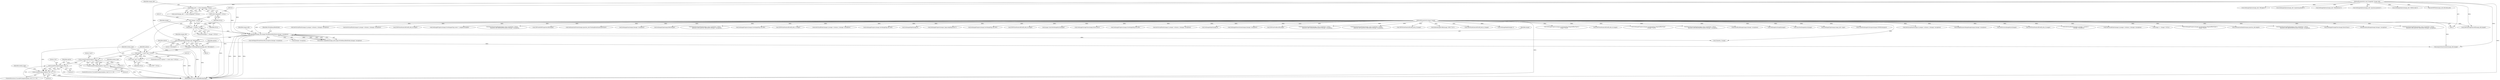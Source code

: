 digraph "0_ImageMagick6_3c53413eb544cc567309b4c86485eae43e956112@pointer" {
"1000221" [label="(Call,LocaleNCompare(option,\"msb\",3))"];
"1000213" [label="(Call,option != (const char *) NULL)"];
"1000207" [label="(Call,option=GetImageOption(image_info,\"tiff:endian\"))"];
"1000209" [label="(Call,GetImageOption(image_info,\"tiff:endian\"))"];
"1000182" [label="(Call,OpenBlob(image_info,image,WriteBinaryBlobMode,&image->exception))"];
"1000142" [label="(Call,image_info != (const ImageInfo *) NULL)"];
"1000118" [label="(MethodParameterIn,const ImageInfo *image_info)"];
"1000144" [label="(Call,(const ImageInfo *) NULL)"];
"1000154" [label="(Call,image != (Image *) NULL)"];
"1000119" [label="(MethodParameterIn,Image *image)"];
"1000156" [label="(Call,(Image *) NULL)"];
"1000215" [label="(Call,(const char *) NULL)"];
"1000220" [label="(Call,LocaleNCompare(option,\"msb\",3) == 0)"];
"1000231" [label="(Call,LocaleNCompare(option,\"lsb\",3))"];
"1000230" [label="(Call,LocaleNCompare(option,\"lsb\",3) == 0)"];
"1000960" [label="(Call,GetImageOption(image_info,\"tiff:alpha\"))"];
"1000233" [label="(Literal,\"lsb\")"];
"1000118" [label="(MethodParameterIn,const ImageInfo *image_info)"];
"1002850" [label="(Call,SetImageProgress(image,SaveImageTag,(MagickOffsetType) y,\n                image->rows))"];
"1000198" [label="(Call,SetMagickThreadValue(tiff_exception,&image->exception))"];
"1000182" [label="(Call,OpenBlob(image_info,image,WriteBinaryBlobMode,&image->exception))"];
"1000186" [label="(Call,&image->exception)"];
"1002829" [label="(Call,TIFFWritePixels(tiff,&tiff_info,y,0,image))"];
"1000221" [label="(Call,LocaleNCompare(option,\"msb\",3))"];
"1000209" [label="(Call,GetImageOption(image_info,\"tiff:endian\"))"];
"1002079" [label="(Call,SetImageProgress(image,SaveImageTag,(MagickOffsetType)\n                    y,image->rows))"];
"1002301" [label="(Call,ExportQuantumPixels(image,(const CacheView *) NULL,\n                quantum_info,BlueQuantum,pixels,&image->exception))"];
"1002875" [label="(Call,DecodeLabImage(image,&image->exception))"];
"1000119" [label="(MethodParameterIn,Image *image)"];
"1000154" [label="(Call,image != (Image *) NULL)"];
"1000337" [label="(Call,GetImageListLength(image))"];
"1002908" [label="(Call,SyncNextImageInList(image))"];
"1000120" [label="(Block,)"];
"1000571" [label="(Call,GetImageOption(image_info,\"quantum:polarity\"))"];
"1000355" [label="(Call,SetImageType(image,image_info->type))"];
"1000231" [label="(Call,LocaleNCompare(option,\"lsb\",3))"];
"1000212" [label="(ControlStructure,if (option != (const char *) NULL))"];
"1001518" [label="(Call,GetImageOption(image_info,\"tiff:predictor\"))"];
"1002459" [label="(Call,TransformImageColorspace(image,CMYKColorspace))"];
"1000142" [label="(Call,image_info != (const ImageInfo *) NULL)"];
"1000219" [label="(ControlStructure,if (LocaleNCompare(option,\"msb\",3) == 0))"];
"1002197" [label="(Call,GetVirtualPixels(image,0,y,image->columns,1,&image->exception))"];
"1002948" [label="(MethodReturn,static MagickBooleanType)"];
"1000451" [label="(Call,IsHighDynamicRangeImage(image,&image->exception))"];
"1000487" [label="(Call,GetPreviousImageInList(image))"];
"1000146" [label="(Identifier,NULL)"];
"1002404" [label="(Call,TIFFWritePixels(tiff,&tiff_info,y,3,image))"];
"1002369" [label="(Call,GetVirtualPixels(image,0,y,image->columns,1,\n                  &image->exception))"];
"1002794" [label="(Call,GetVirtualPixels(image,0,y,image->columns,1,&image->exception))"];
"1000214" [label="(Identifier,option)"];
"1002911" [label="(Call,image == (Image *) NULL)"];
"1000230" [label="(Call,LocaleNCompare(option,\"lsb\",3) == 0)"];
"1002535" [label="(Call,SetImageProgress(image,SaveImageTag,(MagickOffsetType) y,\n                image->rows))"];
"1000143" [label="(Identifier,image_info)"];
"1000846" [label="(Call,SetQuantumDepth(image,quantum_info,depth))"];
"1002390" [label="(Call,ExportQuantumPixels(image,(const CacheView *) NULL,\n                  quantum_info,AlphaQuantum,pixels,&image->exception))"];
"1000728" [label="(Call,SetImageStorageClass(image,DirectClass))"];
"1000702" [label="(Call,EncodeLabImage(image,&image->exception))"];
"1000419" [label="(Call,AcquireQuantumInfo(image_info,image))"];
"1002044" [label="(Call,ExportQuantumPixels(image,(const CacheView *) NULL,\n                quantum_info,quantum_type,pixels,&image->exception))"];
"1000229" [label="(ControlStructure,if (LocaleNCompare(option,\"lsb\",3) == 0))"];
"1000211" [label="(Literal,\"tiff:endian\")"];
"1002114" [label="(Call,GetVirtualPixels(image,0,y,image->columns,1,&image->exception))"];
"1002280" [label="(Call,GetVirtualPixels(image,0,y,image->columns,1,&image->exception))"];
"1000183" [label="(Identifier,image_info)"];
"1000213" [label="(Call,option != (const char *) NULL)"];
"1000225" [label="(Literal,0)"];
"1002149" [label="(Call,TIFFWritePixels(tiff,&tiff_info,y,0,image))"];
"1002919" [label="(Call,SetImageProgress(image,SaveImagesTag,scene++,imageListLength))"];
"1000208" [label="(Identifier,option)"];
"1002135" [label="(Call,ExportQuantumPixels(image,(const CacheView *) NULL,\n                quantum_info,RedQuantum,pixels,&image->exception))"];
"1000227" [label="(Identifier,endian_type)"];
"1000210" [label="(Identifier,image_info)"];
"1000158" [label="(Identifier,NULL)"];
"1000234" [label="(Literal,3)"];
"1000551" [label="(Call,GetImageOption(image_info,\"quantum:polarity\"))"];
"1000890" [label="(Call,GetImageOption(image_info,\"tiff:fill-order\"))"];
"1001950" [label="(Call,TIFFSetEXIFProperties(tiff,image))"];
"1000185" [label="(Identifier,WriteBinaryBlobMode)"];
"1000461" [label="(Call,SetQuantumFormat(image,quantum_info,FloatingPointQuantumFormat))"];
"1000767" [label="(Call,SetImageGray(image,&image->exception))"];
"1000393" [label="(Call,SetImageType(image,BilevelType))"];
"1000220" [label="(Call,LocaleNCompare(option,\"msb\",3) == 0)"];
"1001955" [label="(Call,GetTIFFInfo(image_info,tiff,&tiff_info))"];
"1000224" [label="(Literal,3)"];
"1002500" [label="(Call,ExportQuantumPixels(image,(const CacheView *) NULL,\n            quantum_info,quantum_type,pixels,&image->exception))"];
"1002170" [label="(Call,SetImageProgress(image,SaveImageTag,100,400))"];
"1002232" [label="(Call,TIFFWritePixels(tiff,&tiff_info,y,1,image))"];
"1002479" [label="(Call,GetVirtualPixels(image,0,y,image->columns,1,&image->exception))"];
"1000235" [label="(Literal,0)"];
"1002425" [label="(Call,SetImageProgress(image,SaveImageTag,400,400))"];
"1000180" [label="(Call,status=OpenBlob(image_info,image,WriteBinaryBlobMode,&image->exception))"];
"1000411" [label="(Call,SetImageDepth(image,8))"];
"1000184" [label="(Identifier,image)"];
"1000223" [label="(Literal,\"msb\")"];
"1001169" [label="(Call,GetImageProperty(image,\"jpeg:sampling-factor\"))"];
"1000207" [label="(Call,option=GetImageOption(image_info,\"tiff:endian\"))"];
"1002253" [label="(Call,SetImageProgress(image,SaveImageTag,200,400))"];
"1002514" [label="(Call,TIFFWritePixels(tiff,&tiff_info,y,0,image))"];
"1002906" [label="(Call,image=SyncNextImageInList(image))"];
"1000406" [label="(Call,SetImageStorageClass(image,DirectClass))"];
"1000240" [label="(Identifier,endian_type)"];
"1002336" [label="(Call,SetImageProgress(image,SaveImageTag,300,400))"];
"1002023" [label="(Call,GetVirtualPixels(image,0,y,image->columns,1,&image->exception))"];
"1000155" [label="(Identifier,image)"];
"1000733" [label="(Call,SetImageDepth(image,8))"];
"1000805" [label="(Call,SetImageMonochrome(image,&image->exception))"];
"1001893" [label="(Call,TIFFSetProfiles(tiff,image))"];
"1000303" [label="(Call,(TIFF *) NULL)"];
"1001942" [label="(Call,TIFFSetProperties(tiff,image_info,image))"];
"1002218" [label="(Call,ExportQuantumPixels(image,(const CacheView *) NULL,\n                quantum_info,GreenQuantum,pixels,&image->exception))"];
"1000217" [label="(Identifier,NULL)"];
"1000153" [label="(Call,assert(image != (Image *) NULL))"];
"1002815" [label="(Call,ExportQuantumPixels(image,(const CacheView *) NULL,\n            quantum_info,quantum_type,pixels,&image->exception))"];
"1000141" [label="(Call,assert(image_info != (const ImageInfo *) NULL))"];
"1000156" [label="(Call,(Image *) NULL)"];
"1000222" [label="(Identifier,option)"];
"1000290" [label="(Call,(thandle_t) image)"];
"1002058" [label="(Call,TIFFWritePixels(tiff,&tiff_info,y,0,image))"];
"1000323" [label="(Call,DeleteImageProfile(image,\"tiff:37724\"))"];
"1002315" [label="(Call,TIFFWritePixels(tiff,&tiff_info,y,2,image))"];
"1000232" [label="(Identifier,option)"];
"1000237" [label="(Identifier,endian_type)"];
"1000144" [label="(Call,(const ImageInfo *) NULL)"];
"1000398" [label="(Call,SetImageDepth(image,1))"];
"1000215" [label="(Call,(const char *) NULL)"];
"1000221" -> "1000220"  [label="AST: "];
"1000221" -> "1000224"  [label="CFG: "];
"1000222" -> "1000221"  [label="AST: "];
"1000223" -> "1000221"  [label="AST: "];
"1000224" -> "1000221"  [label="AST: "];
"1000225" -> "1000221"  [label="CFG: "];
"1000221" -> "1000220"  [label="DDG: "];
"1000221" -> "1000220"  [label="DDG: "];
"1000221" -> "1000220"  [label="DDG: "];
"1000213" -> "1000221"  [label="DDG: "];
"1000221" -> "1000231"  [label="DDG: "];
"1000213" -> "1000212"  [label="AST: "];
"1000213" -> "1000215"  [label="CFG: "];
"1000214" -> "1000213"  [label="AST: "];
"1000215" -> "1000213"  [label="AST: "];
"1000222" -> "1000213"  [label="CFG: "];
"1000240" -> "1000213"  [label="CFG: "];
"1000213" -> "1002948"  [label="DDG: "];
"1000213" -> "1002948"  [label="DDG: "];
"1000213" -> "1002948"  [label="DDG: "];
"1000207" -> "1000213"  [label="DDG: "];
"1000215" -> "1000213"  [label="DDG: "];
"1000207" -> "1000120"  [label="AST: "];
"1000207" -> "1000209"  [label="CFG: "];
"1000208" -> "1000207"  [label="AST: "];
"1000209" -> "1000207"  [label="AST: "];
"1000214" -> "1000207"  [label="CFG: "];
"1000207" -> "1002948"  [label="DDG: "];
"1000209" -> "1000207"  [label="DDG: "];
"1000209" -> "1000207"  [label="DDG: "];
"1000209" -> "1000211"  [label="CFG: "];
"1000210" -> "1000209"  [label="AST: "];
"1000211" -> "1000209"  [label="AST: "];
"1000209" -> "1002948"  [label="DDG: "];
"1000182" -> "1000209"  [label="DDG: "];
"1000118" -> "1000209"  [label="DDG: "];
"1000209" -> "1000419"  [label="DDG: "];
"1000182" -> "1000180"  [label="AST: "];
"1000182" -> "1000186"  [label="CFG: "];
"1000183" -> "1000182"  [label="AST: "];
"1000184" -> "1000182"  [label="AST: "];
"1000185" -> "1000182"  [label="AST: "];
"1000186" -> "1000182"  [label="AST: "];
"1000180" -> "1000182"  [label="CFG: "];
"1000182" -> "1002948"  [label="DDG: "];
"1000182" -> "1002948"  [label="DDG: "];
"1000182" -> "1002948"  [label="DDG: "];
"1000182" -> "1002948"  [label="DDG: "];
"1000182" -> "1000180"  [label="DDG: "];
"1000182" -> "1000180"  [label="DDG: "];
"1000182" -> "1000180"  [label="DDG: "];
"1000182" -> "1000180"  [label="DDG: "];
"1000142" -> "1000182"  [label="DDG: "];
"1000118" -> "1000182"  [label="DDG: "];
"1000154" -> "1000182"  [label="DDG: "];
"1000119" -> "1000182"  [label="DDG: "];
"1000182" -> "1000198"  [label="DDG: "];
"1000182" -> "1000290"  [label="DDG: "];
"1000142" -> "1000141"  [label="AST: "];
"1000142" -> "1000144"  [label="CFG: "];
"1000143" -> "1000142"  [label="AST: "];
"1000144" -> "1000142"  [label="AST: "];
"1000141" -> "1000142"  [label="CFG: "];
"1000142" -> "1002948"  [label="DDG: "];
"1000142" -> "1000141"  [label="DDG: "];
"1000142" -> "1000141"  [label="DDG: "];
"1000118" -> "1000142"  [label="DDG: "];
"1000144" -> "1000142"  [label="DDG: "];
"1000118" -> "1000117"  [label="AST: "];
"1000118" -> "1002948"  [label="DDG: "];
"1000118" -> "1000419"  [label="DDG: "];
"1000118" -> "1000551"  [label="DDG: "];
"1000118" -> "1000571"  [label="DDG: "];
"1000118" -> "1000890"  [label="DDG: "];
"1000118" -> "1000960"  [label="DDG: "];
"1000118" -> "1001518"  [label="DDG: "];
"1000118" -> "1001942"  [label="DDG: "];
"1000118" -> "1001955"  [label="DDG: "];
"1000144" -> "1000146"  [label="CFG: "];
"1000145" -> "1000144"  [label="AST: "];
"1000146" -> "1000144"  [label="AST: "];
"1000144" -> "1000156"  [label="DDG: "];
"1000154" -> "1000153"  [label="AST: "];
"1000154" -> "1000156"  [label="CFG: "];
"1000155" -> "1000154"  [label="AST: "];
"1000156" -> "1000154"  [label="AST: "];
"1000153" -> "1000154"  [label="CFG: "];
"1000154" -> "1002948"  [label="DDG: "];
"1000154" -> "1000153"  [label="DDG: "];
"1000154" -> "1000153"  [label="DDG: "];
"1000119" -> "1000154"  [label="DDG: "];
"1000156" -> "1000154"  [label="DDG: "];
"1000119" -> "1000117"  [label="AST: "];
"1000119" -> "1002948"  [label="DDG: "];
"1000119" -> "1000290"  [label="DDG: "];
"1000119" -> "1000323"  [label="DDG: "];
"1000119" -> "1000337"  [label="DDG: "];
"1000119" -> "1000355"  [label="DDG: "];
"1000119" -> "1000393"  [label="DDG: "];
"1000119" -> "1000398"  [label="DDG: "];
"1000119" -> "1000406"  [label="DDG: "];
"1000119" -> "1000411"  [label="DDG: "];
"1000119" -> "1000419"  [label="DDG: "];
"1000119" -> "1000451"  [label="DDG: "];
"1000119" -> "1000461"  [label="DDG: "];
"1000119" -> "1000487"  [label="DDG: "];
"1000119" -> "1000702"  [label="DDG: "];
"1000119" -> "1000728"  [label="DDG: "];
"1000119" -> "1000733"  [label="DDG: "];
"1000119" -> "1000767"  [label="DDG: "];
"1000119" -> "1000805"  [label="DDG: "];
"1000119" -> "1000846"  [label="DDG: "];
"1000119" -> "1001169"  [label="DDG: "];
"1000119" -> "1001893"  [label="DDG: "];
"1000119" -> "1001942"  [label="DDG: "];
"1000119" -> "1001950"  [label="DDG: "];
"1000119" -> "1002023"  [label="DDG: "];
"1000119" -> "1002044"  [label="DDG: "];
"1000119" -> "1002058"  [label="DDG: "];
"1000119" -> "1002079"  [label="DDG: "];
"1000119" -> "1002114"  [label="DDG: "];
"1000119" -> "1002135"  [label="DDG: "];
"1000119" -> "1002149"  [label="DDG: "];
"1000119" -> "1002170"  [label="DDG: "];
"1000119" -> "1002197"  [label="DDG: "];
"1000119" -> "1002218"  [label="DDG: "];
"1000119" -> "1002232"  [label="DDG: "];
"1000119" -> "1002253"  [label="DDG: "];
"1000119" -> "1002280"  [label="DDG: "];
"1000119" -> "1002301"  [label="DDG: "];
"1000119" -> "1002315"  [label="DDG: "];
"1000119" -> "1002336"  [label="DDG: "];
"1000119" -> "1002369"  [label="DDG: "];
"1000119" -> "1002390"  [label="DDG: "];
"1000119" -> "1002404"  [label="DDG: "];
"1000119" -> "1002425"  [label="DDG: "];
"1000119" -> "1002459"  [label="DDG: "];
"1000119" -> "1002479"  [label="DDG: "];
"1000119" -> "1002500"  [label="DDG: "];
"1000119" -> "1002514"  [label="DDG: "];
"1000119" -> "1002535"  [label="DDG: "];
"1000119" -> "1002794"  [label="DDG: "];
"1000119" -> "1002815"  [label="DDG: "];
"1000119" -> "1002829"  [label="DDG: "];
"1000119" -> "1002850"  [label="DDG: "];
"1000119" -> "1002875"  [label="DDG: "];
"1000119" -> "1002906"  [label="DDG: "];
"1000119" -> "1002908"  [label="DDG: "];
"1000119" -> "1002911"  [label="DDG: "];
"1000119" -> "1002919"  [label="DDG: "];
"1000156" -> "1000158"  [label="CFG: "];
"1000157" -> "1000156"  [label="AST: "];
"1000158" -> "1000156"  [label="AST: "];
"1000156" -> "1002948"  [label="DDG: "];
"1000156" -> "1000215"  [label="DDG: "];
"1000215" -> "1000217"  [label="CFG: "];
"1000216" -> "1000215"  [label="AST: "];
"1000217" -> "1000215"  [label="AST: "];
"1000215" -> "1000303"  [label="DDG: "];
"1000220" -> "1000219"  [label="AST: "];
"1000220" -> "1000225"  [label="CFG: "];
"1000225" -> "1000220"  [label="AST: "];
"1000227" -> "1000220"  [label="CFG: "];
"1000232" -> "1000220"  [label="CFG: "];
"1000220" -> "1002948"  [label="DDG: "];
"1000220" -> "1002948"  [label="DDG: "];
"1000231" -> "1000230"  [label="AST: "];
"1000231" -> "1000234"  [label="CFG: "];
"1000232" -> "1000231"  [label="AST: "];
"1000233" -> "1000231"  [label="AST: "];
"1000234" -> "1000231"  [label="AST: "];
"1000235" -> "1000231"  [label="CFG: "];
"1000231" -> "1002948"  [label="DDG: "];
"1000231" -> "1000230"  [label="DDG: "];
"1000231" -> "1000230"  [label="DDG: "];
"1000231" -> "1000230"  [label="DDG: "];
"1000230" -> "1000229"  [label="AST: "];
"1000230" -> "1000235"  [label="CFG: "];
"1000235" -> "1000230"  [label="AST: "];
"1000237" -> "1000230"  [label="CFG: "];
"1000240" -> "1000230"  [label="CFG: "];
"1000230" -> "1002948"  [label="DDG: "];
"1000230" -> "1002948"  [label="DDG: "];
}
